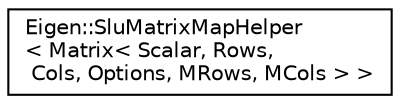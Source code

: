 digraph "Graphical Class Hierarchy"
{
  edge [fontname="Helvetica",fontsize="10",labelfontname="Helvetica",labelfontsize="10"];
  node [fontname="Helvetica",fontsize="10",shape=record];
  rankdir="LR";
  Node1 [label="Eigen::SluMatrixMapHelper\l\< Matrix\< Scalar, Rows,\l Cols, Options, MRows, MCols \> \>",height=0.2,width=0.4,color="black", fillcolor="white", style="filled",URL="$struct_eigen_1_1_slu_matrix_map_helper_3_01_matrix_3_01_scalar_00_01_rows_00_01_cols_00_01_optioce31c400c0dc6b34c9e9bbf922bc7aae.html"];
}
